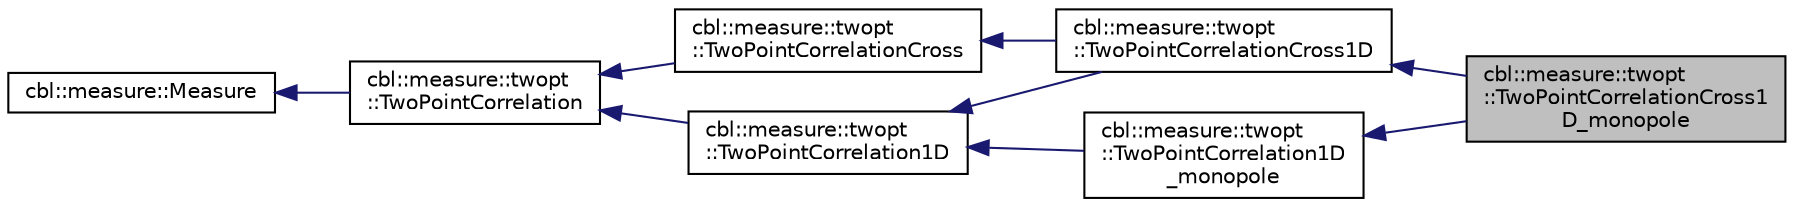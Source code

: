 digraph "cbl::measure::twopt::TwoPointCorrelationCross1D_monopole"
{
  edge [fontname="Helvetica",fontsize="10",labelfontname="Helvetica",labelfontsize="10"];
  node [fontname="Helvetica",fontsize="10",shape=record];
  rankdir="LR";
  Node7 [label="cbl::measure::twopt\l::TwoPointCorrelationCross1\lD_monopole",height=0.2,width=0.4,color="black", fillcolor="grey75", style="filled", fontcolor="black"];
  Node8 -> Node7 [dir="back",color="midnightblue",fontsize="10",style="solid",fontname="Helvetica"];
  Node8 [label="cbl::measure::twopt\l::TwoPointCorrelationCross1D",height=0.2,width=0.4,color="black", fillcolor="white", style="filled",URL="$d8/de8/classcbl_1_1measure_1_1twopt_1_1TwoPointCorrelationCross1D.html",tooltip="The class TwoPointCorrelationCross1D. "];
  Node9 -> Node8 [dir="back",color="midnightblue",fontsize="10",style="solid",fontname="Helvetica"];
  Node9 [label="cbl::measure::twopt\l::TwoPointCorrelationCross",height=0.2,width=0.4,color="black", fillcolor="white", style="filled",URL="$da/d04/classcbl_1_1measure_1_1twopt_1_1TwoPointCorrelationCross.html",tooltip="The class TwoPointCorrelationCross. "];
  Node10 -> Node9 [dir="back",color="midnightblue",fontsize="10",style="solid",fontname="Helvetica"];
  Node10 [label="cbl::measure::twopt\l::TwoPointCorrelation",height=0.2,width=0.4,color="black", fillcolor="white", style="filled",URL="$d6/d07/classcbl_1_1measure_1_1twopt_1_1TwoPointCorrelation.html",tooltip="The class TwoPointCorrelation. "];
  Node11 -> Node10 [dir="back",color="midnightblue",fontsize="10",style="solid",fontname="Helvetica"];
  Node11 [label="cbl::measure::Measure",height=0.2,width=0.4,color="black", fillcolor="white", style="filled",URL="$db/d0a/classcbl_1_1measure_1_1Measure.html",tooltip="The class Measure. "];
  Node12 -> Node8 [dir="back",color="midnightblue",fontsize="10",style="solid",fontname="Helvetica"];
  Node12 [label="cbl::measure::twopt\l::TwoPointCorrelation1D",height=0.2,width=0.4,color="black", fillcolor="white", style="filled",URL="$d9/d23/classcbl_1_1measure_1_1twopt_1_1TwoPointCorrelation1D.html",tooltip="The class TwoPointCorrelation1D. "];
  Node10 -> Node12 [dir="back",color="midnightblue",fontsize="10",style="solid",fontname="Helvetica"];
  Node13 -> Node7 [dir="back",color="midnightblue",fontsize="10",style="solid",fontname="Helvetica"];
  Node13 [label="cbl::measure::twopt\l::TwoPointCorrelation1D\l_monopole",height=0.2,width=0.4,color="black", fillcolor="white", style="filled",URL="$d3/de8/classcbl_1_1measure_1_1twopt_1_1TwoPointCorrelation1D__monopole.html",tooltip="The class TwoPointCorrelation1D_monopole. "];
  Node12 -> Node13 [dir="back",color="midnightblue",fontsize="10",style="solid",fontname="Helvetica"];
}
